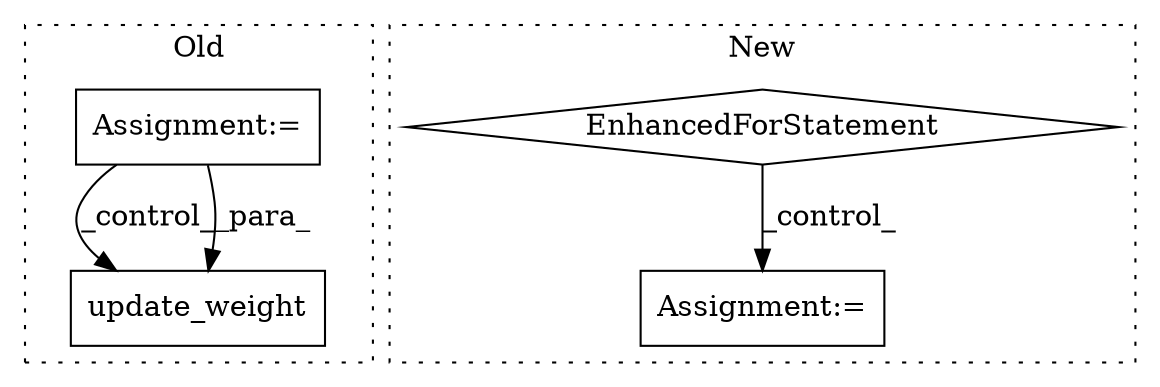digraph G {
subgraph cluster0 {
1 [label="update_weight" a="32" s="2600,2628" l="14,1" shape="box"];
4 [label="Assignment:=" a="7" s="2470,2572" l="77,2" shape="box"];
label = "Old";
style="dotted";
}
subgraph cluster1 {
2 [label="EnhancedForStatement" a="70" s="2306,2380" l="53,2" shape="diamond"];
3 [label="Assignment:=" a="7" s="2390,2476" l="69,2" shape="box"];
label = "New";
style="dotted";
}
2 -> 3 [label="_control_"];
4 -> 1 [label="_control_"];
4 -> 1 [label="_para_"];
}